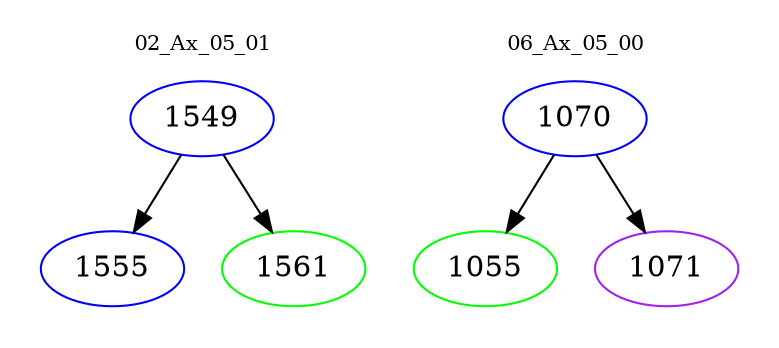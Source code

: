 digraph{
subgraph cluster_0 {
color = white
label = "02_Ax_05_01";
fontsize=10;
T0_1549 [label="1549", color="blue"]
T0_1549 -> T0_1555 [color="black"]
T0_1555 [label="1555", color="blue"]
T0_1549 -> T0_1561 [color="black"]
T0_1561 [label="1561", color="green"]
}
subgraph cluster_1 {
color = white
label = "06_Ax_05_00";
fontsize=10;
T1_1070 [label="1070", color="blue"]
T1_1070 -> T1_1055 [color="black"]
T1_1055 [label="1055", color="green"]
T1_1070 -> T1_1071 [color="black"]
T1_1071 [label="1071", color="purple"]
}
}
